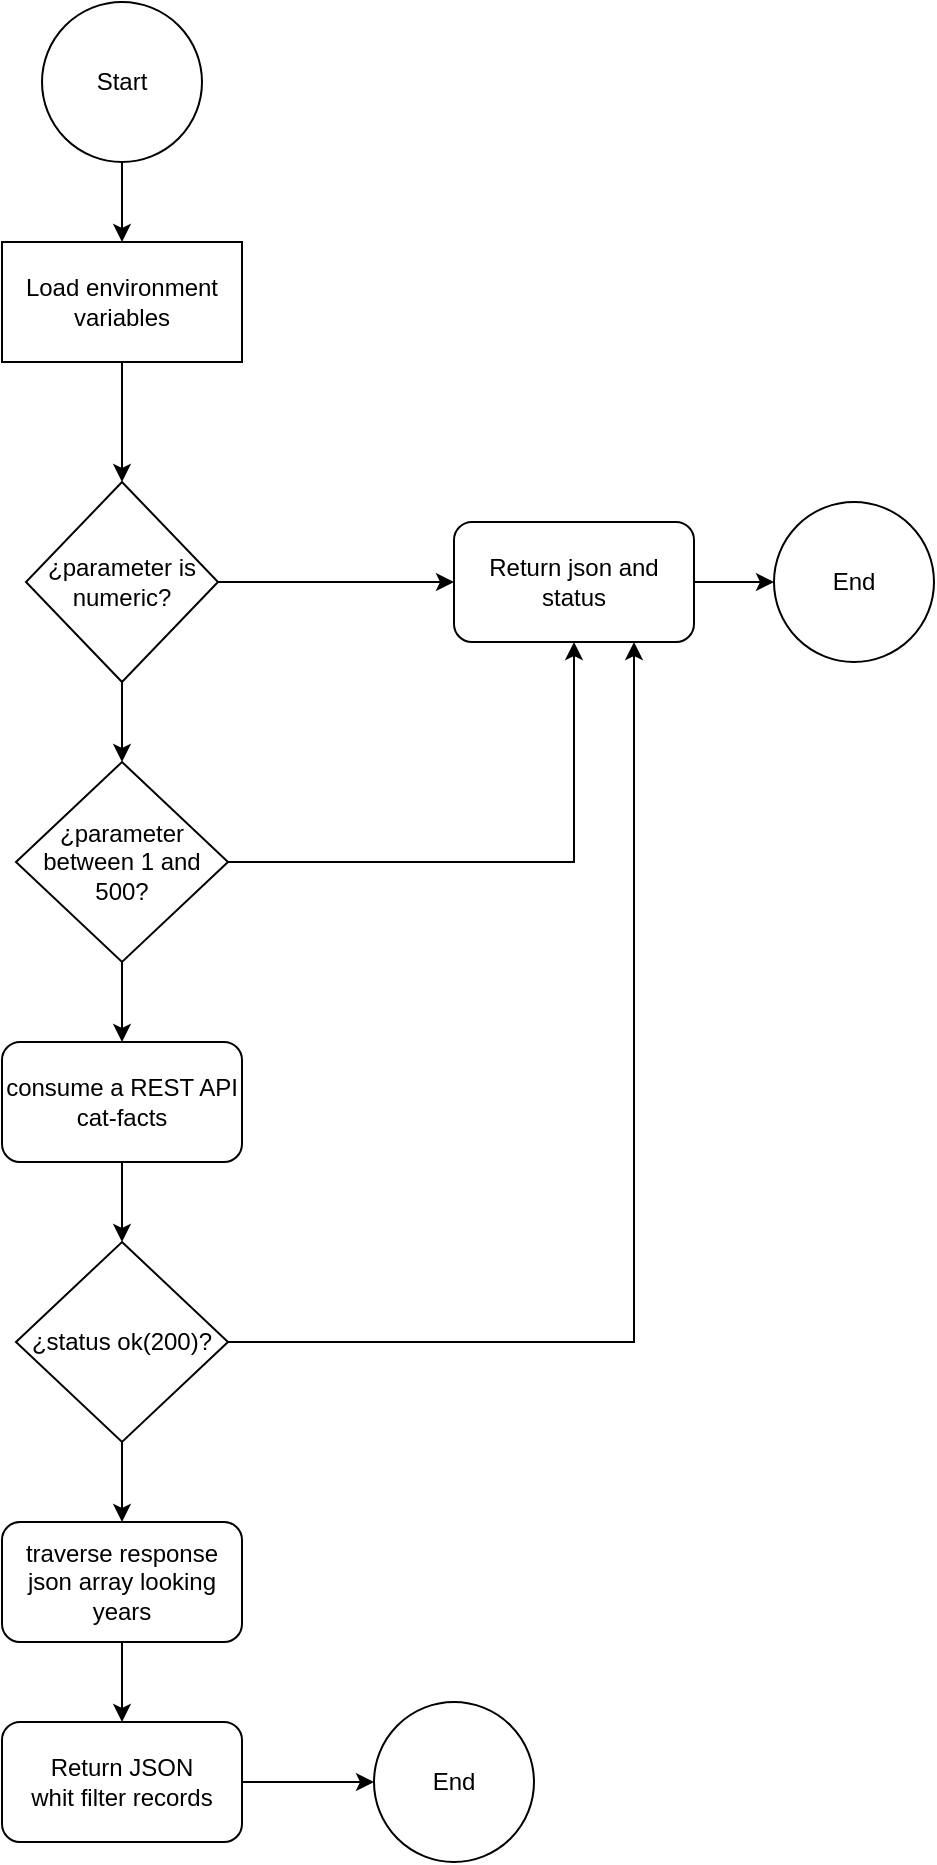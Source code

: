 <mxfile version="20.1.1" type="device"><diagram id="QoR8XkkT1p2DiJrwyf08" name="Diagram"><mxGraphModel dx="1422" dy="754" grid="1" gridSize="10" guides="1" tooltips="1" connect="1" arrows="1" fold="1" page="1" pageScale="1" pageWidth="827" pageHeight="1169" math="0" shadow="0"><root><mxCell id="0"/><mxCell id="1" parent="0"/><mxCell id="_3NiPfxXT6tk7uRo0Lhy-4" style="edgeStyle=orthogonalEdgeStyle;rounded=0;orthogonalLoop=1;jettySize=auto;html=1;entryX=0.5;entryY=0;entryDx=0;entryDy=0;" edge="1" parent="1" source="_3NiPfxXT6tk7uRo0Lhy-1" target="_3NiPfxXT6tk7uRo0Lhy-3"><mxGeometry relative="1" as="geometry"/></mxCell><mxCell id="_3NiPfxXT6tk7uRo0Lhy-1" value="Start" style="ellipse;whiteSpace=wrap;html=1;aspect=fixed;" vertex="1" parent="1"><mxGeometry x="374" y="50" width="80" height="80" as="geometry"/></mxCell><mxCell id="_3NiPfxXT6tk7uRo0Lhy-6" style="edgeStyle=orthogonalEdgeStyle;rounded=0;orthogonalLoop=1;jettySize=auto;html=1;entryX=0.5;entryY=0;entryDx=0;entryDy=0;" edge="1" parent="1" source="_3NiPfxXT6tk7uRo0Lhy-3" target="_3NiPfxXT6tk7uRo0Lhy-5"><mxGeometry relative="1" as="geometry"/></mxCell><mxCell id="_3NiPfxXT6tk7uRo0Lhy-3" value="Load environment variables" style="rounded=0;whiteSpace=wrap;html=1;" vertex="1" parent="1"><mxGeometry x="354" y="170" width="120" height="60" as="geometry"/></mxCell><mxCell id="_3NiPfxXT6tk7uRo0Lhy-8" style="edgeStyle=orthogonalEdgeStyle;rounded=0;orthogonalLoop=1;jettySize=auto;html=1;entryX=0.5;entryY=0;entryDx=0;entryDy=0;" edge="1" parent="1" source="_3NiPfxXT6tk7uRo0Lhy-5" target="_3NiPfxXT6tk7uRo0Lhy-7"><mxGeometry relative="1" as="geometry"/></mxCell><mxCell id="_3NiPfxXT6tk7uRo0Lhy-10" style="edgeStyle=orthogonalEdgeStyle;rounded=0;orthogonalLoop=1;jettySize=auto;html=1;entryX=0;entryY=0.5;entryDx=0;entryDy=0;" edge="1" parent="1" source="_3NiPfxXT6tk7uRo0Lhy-5" target="_3NiPfxXT6tk7uRo0Lhy-9"><mxGeometry relative="1" as="geometry"/></mxCell><mxCell id="_3NiPfxXT6tk7uRo0Lhy-5" value="¿parameter is numeric?" style="rhombus;whiteSpace=wrap;html=1;" vertex="1" parent="1"><mxGeometry x="366" y="290" width="96" height="100" as="geometry"/></mxCell><mxCell id="_3NiPfxXT6tk7uRo0Lhy-14" style="edgeStyle=orthogonalEdgeStyle;rounded=0;orthogonalLoop=1;jettySize=auto;html=1;entryX=0.5;entryY=1;entryDx=0;entryDy=0;" edge="1" parent="1" source="_3NiPfxXT6tk7uRo0Lhy-7" target="_3NiPfxXT6tk7uRo0Lhy-9"><mxGeometry relative="1" as="geometry"/></mxCell><mxCell id="_3NiPfxXT6tk7uRo0Lhy-16" style="edgeStyle=orthogonalEdgeStyle;rounded=0;orthogonalLoop=1;jettySize=auto;html=1;entryX=0.5;entryY=0;entryDx=0;entryDy=0;" edge="1" parent="1" source="_3NiPfxXT6tk7uRo0Lhy-7" target="_3NiPfxXT6tk7uRo0Lhy-15"><mxGeometry relative="1" as="geometry"/></mxCell><mxCell id="_3NiPfxXT6tk7uRo0Lhy-7" value="¿parameter between 1 and 500?" style="rhombus;whiteSpace=wrap;html=1;" vertex="1" parent="1"><mxGeometry x="361" y="430" width="106" height="100" as="geometry"/></mxCell><mxCell id="_3NiPfxXT6tk7uRo0Lhy-11" style="edgeStyle=orthogonalEdgeStyle;rounded=0;orthogonalLoop=1;jettySize=auto;html=1;entryX=0;entryY=0.5;entryDx=0;entryDy=0;" edge="1" parent="1" source="_3NiPfxXT6tk7uRo0Lhy-9" target="_3NiPfxXT6tk7uRo0Lhy-12"><mxGeometry relative="1" as="geometry"><mxPoint x="740" y="340" as="targetPoint"/></mxGeometry></mxCell><mxCell id="_3NiPfxXT6tk7uRo0Lhy-9" value="Return json and status" style="rounded=1;whiteSpace=wrap;html=1;" vertex="1" parent="1"><mxGeometry x="580" y="310" width="120" height="60" as="geometry"/></mxCell><mxCell id="_3NiPfxXT6tk7uRo0Lhy-12" value="End" style="ellipse;whiteSpace=wrap;html=1;aspect=fixed;" vertex="1" parent="1"><mxGeometry x="740" y="300" width="80" height="80" as="geometry"/></mxCell><mxCell id="_3NiPfxXT6tk7uRo0Lhy-18" style="edgeStyle=orthogonalEdgeStyle;rounded=0;orthogonalLoop=1;jettySize=auto;html=1;entryX=0.5;entryY=0;entryDx=0;entryDy=0;" edge="1" parent="1" source="_3NiPfxXT6tk7uRo0Lhy-15" target="_3NiPfxXT6tk7uRo0Lhy-17"><mxGeometry relative="1" as="geometry"/></mxCell><mxCell id="_3NiPfxXT6tk7uRo0Lhy-15" value="consume a REST API cat-facts" style="rounded=1;whiteSpace=wrap;html=1;" vertex="1" parent="1"><mxGeometry x="354" y="570" width="120" height="60" as="geometry"/></mxCell><mxCell id="_3NiPfxXT6tk7uRo0Lhy-19" style="edgeStyle=orthogonalEdgeStyle;rounded=0;orthogonalLoop=1;jettySize=auto;html=1;entryX=0.75;entryY=1;entryDx=0;entryDy=0;" edge="1" parent="1" source="_3NiPfxXT6tk7uRo0Lhy-17" target="_3NiPfxXT6tk7uRo0Lhy-9"><mxGeometry relative="1" as="geometry"/></mxCell><mxCell id="_3NiPfxXT6tk7uRo0Lhy-20" style="edgeStyle=orthogonalEdgeStyle;rounded=0;orthogonalLoop=1;jettySize=auto;html=1;entryX=0.5;entryY=0;entryDx=0;entryDy=0;" edge="1" parent="1" source="_3NiPfxXT6tk7uRo0Lhy-17" target="_3NiPfxXT6tk7uRo0Lhy-22"><mxGeometry relative="1" as="geometry"><mxPoint x="414" y="810" as="targetPoint"/></mxGeometry></mxCell><mxCell id="_3NiPfxXT6tk7uRo0Lhy-17" value="¿status ok(200)?" style="rhombus;whiteSpace=wrap;html=1;" vertex="1" parent="1"><mxGeometry x="361" y="670" width="106" height="100" as="geometry"/></mxCell><mxCell id="_3NiPfxXT6tk7uRo0Lhy-25" style="edgeStyle=orthogonalEdgeStyle;rounded=0;orthogonalLoop=1;jettySize=auto;html=1;entryX=0.5;entryY=0;entryDx=0;entryDy=0;" edge="1" parent="1" source="_3NiPfxXT6tk7uRo0Lhy-22" target="_3NiPfxXT6tk7uRo0Lhy-24"><mxGeometry relative="1" as="geometry"/></mxCell><mxCell id="_3NiPfxXT6tk7uRo0Lhy-22" value="traverse response json array looking years" style="rounded=1;whiteSpace=wrap;html=1;" vertex="1" parent="1"><mxGeometry x="354" y="810" width="120" height="60" as="geometry"/></mxCell><mxCell id="_3NiPfxXT6tk7uRo0Lhy-26" style="edgeStyle=orthogonalEdgeStyle;rounded=0;orthogonalLoop=1;jettySize=auto;html=1;entryX=0;entryY=0.5;entryDx=0;entryDy=0;" edge="1" parent="1" source="_3NiPfxXT6tk7uRo0Lhy-24" target="_3NiPfxXT6tk7uRo0Lhy-27"><mxGeometry relative="1" as="geometry"><mxPoint x="540" y="940" as="targetPoint"/></mxGeometry></mxCell><mxCell id="_3NiPfxXT6tk7uRo0Lhy-24" value="Return JSON whit&amp;nbsp;filter records " style="rounded=1;whiteSpace=wrap;html=1;" vertex="1" parent="1"><mxGeometry x="354" y="910" width="120" height="60" as="geometry"/></mxCell><mxCell id="_3NiPfxXT6tk7uRo0Lhy-27" value="End" style="ellipse;whiteSpace=wrap;html=1;aspect=fixed;" vertex="1" parent="1"><mxGeometry x="540" y="900" width="80" height="80" as="geometry"/></mxCell></root></mxGraphModel></diagram></mxfile>